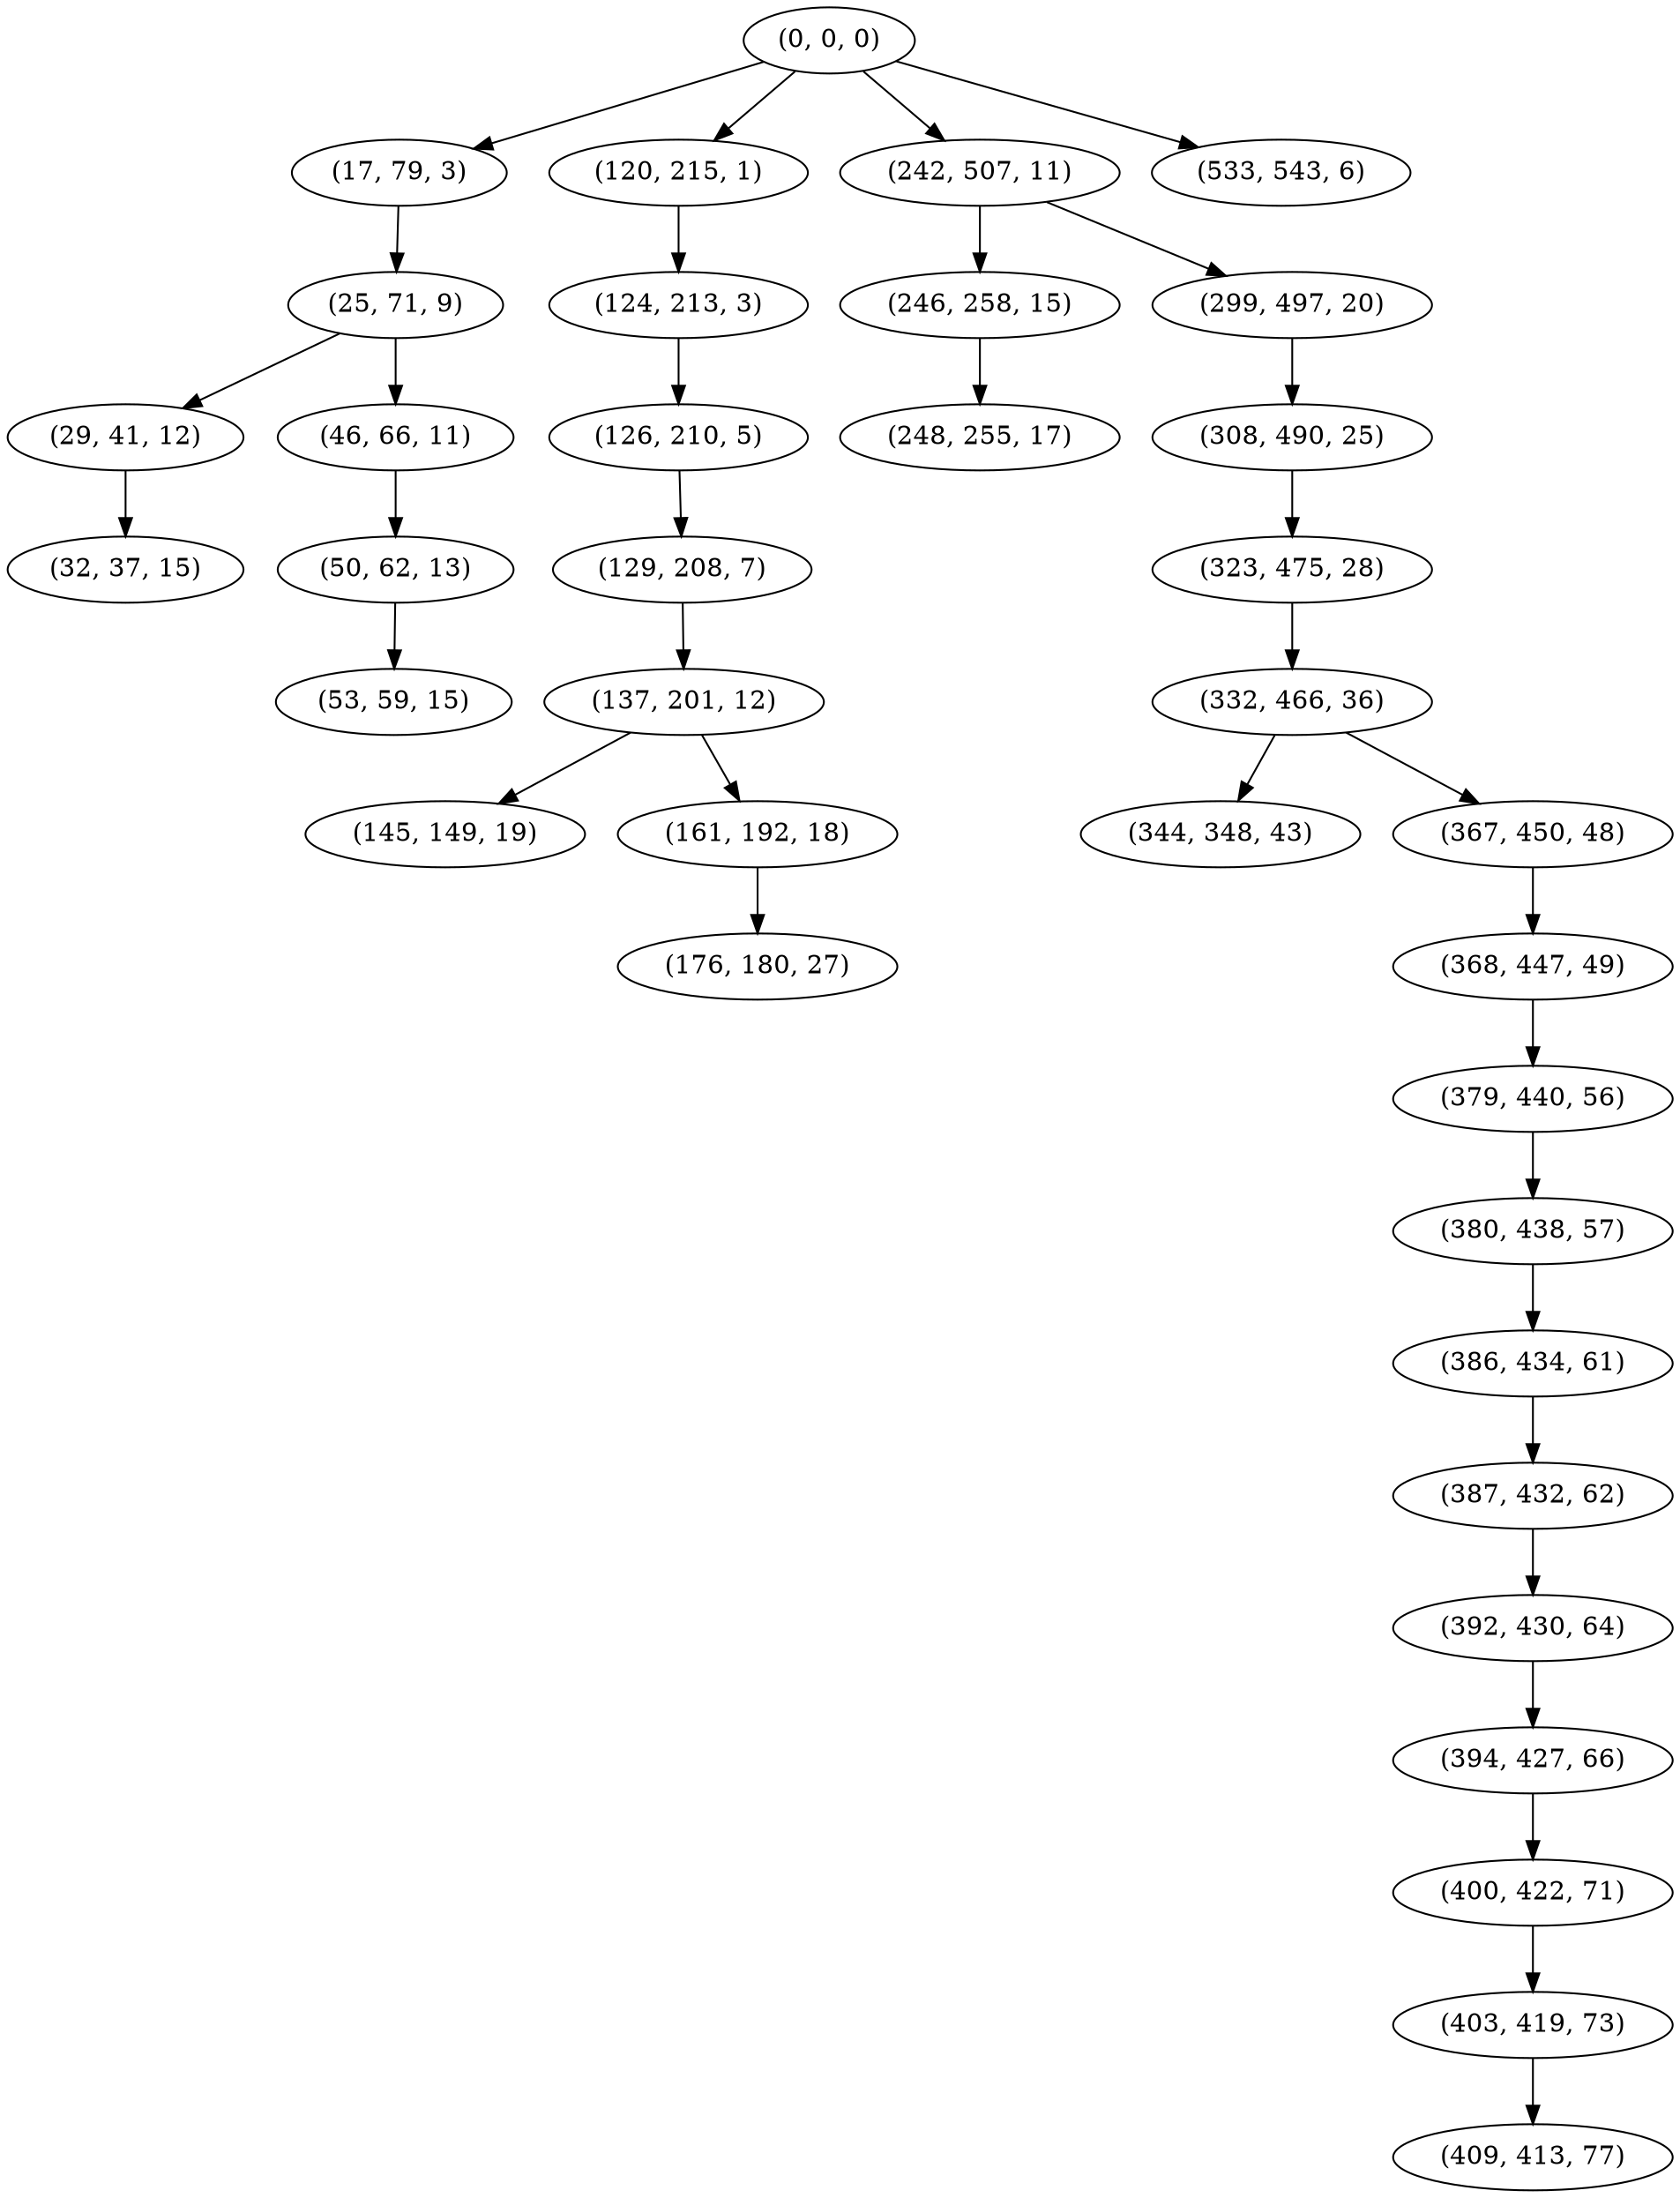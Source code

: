 digraph tree {
    "(0, 0, 0)";
    "(17, 79, 3)";
    "(25, 71, 9)";
    "(29, 41, 12)";
    "(32, 37, 15)";
    "(46, 66, 11)";
    "(50, 62, 13)";
    "(53, 59, 15)";
    "(120, 215, 1)";
    "(124, 213, 3)";
    "(126, 210, 5)";
    "(129, 208, 7)";
    "(137, 201, 12)";
    "(145, 149, 19)";
    "(161, 192, 18)";
    "(176, 180, 27)";
    "(242, 507, 11)";
    "(246, 258, 15)";
    "(248, 255, 17)";
    "(299, 497, 20)";
    "(308, 490, 25)";
    "(323, 475, 28)";
    "(332, 466, 36)";
    "(344, 348, 43)";
    "(367, 450, 48)";
    "(368, 447, 49)";
    "(379, 440, 56)";
    "(380, 438, 57)";
    "(386, 434, 61)";
    "(387, 432, 62)";
    "(392, 430, 64)";
    "(394, 427, 66)";
    "(400, 422, 71)";
    "(403, 419, 73)";
    "(409, 413, 77)";
    "(533, 543, 6)";
    "(0, 0, 0)" -> "(17, 79, 3)";
    "(0, 0, 0)" -> "(120, 215, 1)";
    "(0, 0, 0)" -> "(242, 507, 11)";
    "(0, 0, 0)" -> "(533, 543, 6)";
    "(17, 79, 3)" -> "(25, 71, 9)";
    "(25, 71, 9)" -> "(29, 41, 12)";
    "(25, 71, 9)" -> "(46, 66, 11)";
    "(29, 41, 12)" -> "(32, 37, 15)";
    "(46, 66, 11)" -> "(50, 62, 13)";
    "(50, 62, 13)" -> "(53, 59, 15)";
    "(120, 215, 1)" -> "(124, 213, 3)";
    "(124, 213, 3)" -> "(126, 210, 5)";
    "(126, 210, 5)" -> "(129, 208, 7)";
    "(129, 208, 7)" -> "(137, 201, 12)";
    "(137, 201, 12)" -> "(145, 149, 19)";
    "(137, 201, 12)" -> "(161, 192, 18)";
    "(161, 192, 18)" -> "(176, 180, 27)";
    "(242, 507, 11)" -> "(246, 258, 15)";
    "(242, 507, 11)" -> "(299, 497, 20)";
    "(246, 258, 15)" -> "(248, 255, 17)";
    "(299, 497, 20)" -> "(308, 490, 25)";
    "(308, 490, 25)" -> "(323, 475, 28)";
    "(323, 475, 28)" -> "(332, 466, 36)";
    "(332, 466, 36)" -> "(344, 348, 43)";
    "(332, 466, 36)" -> "(367, 450, 48)";
    "(367, 450, 48)" -> "(368, 447, 49)";
    "(368, 447, 49)" -> "(379, 440, 56)";
    "(379, 440, 56)" -> "(380, 438, 57)";
    "(380, 438, 57)" -> "(386, 434, 61)";
    "(386, 434, 61)" -> "(387, 432, 62)";
    "(387, 432, 62)" -> "(392, 430, 64)";
    "(392, 430, 64)" -> "(394, 427, 66)";
    "(394, 427, 66)" -> "(400, 422, 71)";
    "(400, 422, 71)" -> "(403, 419, 73)";
    "(403, 419, 73)" -> "(409, 413, 77)";
}
